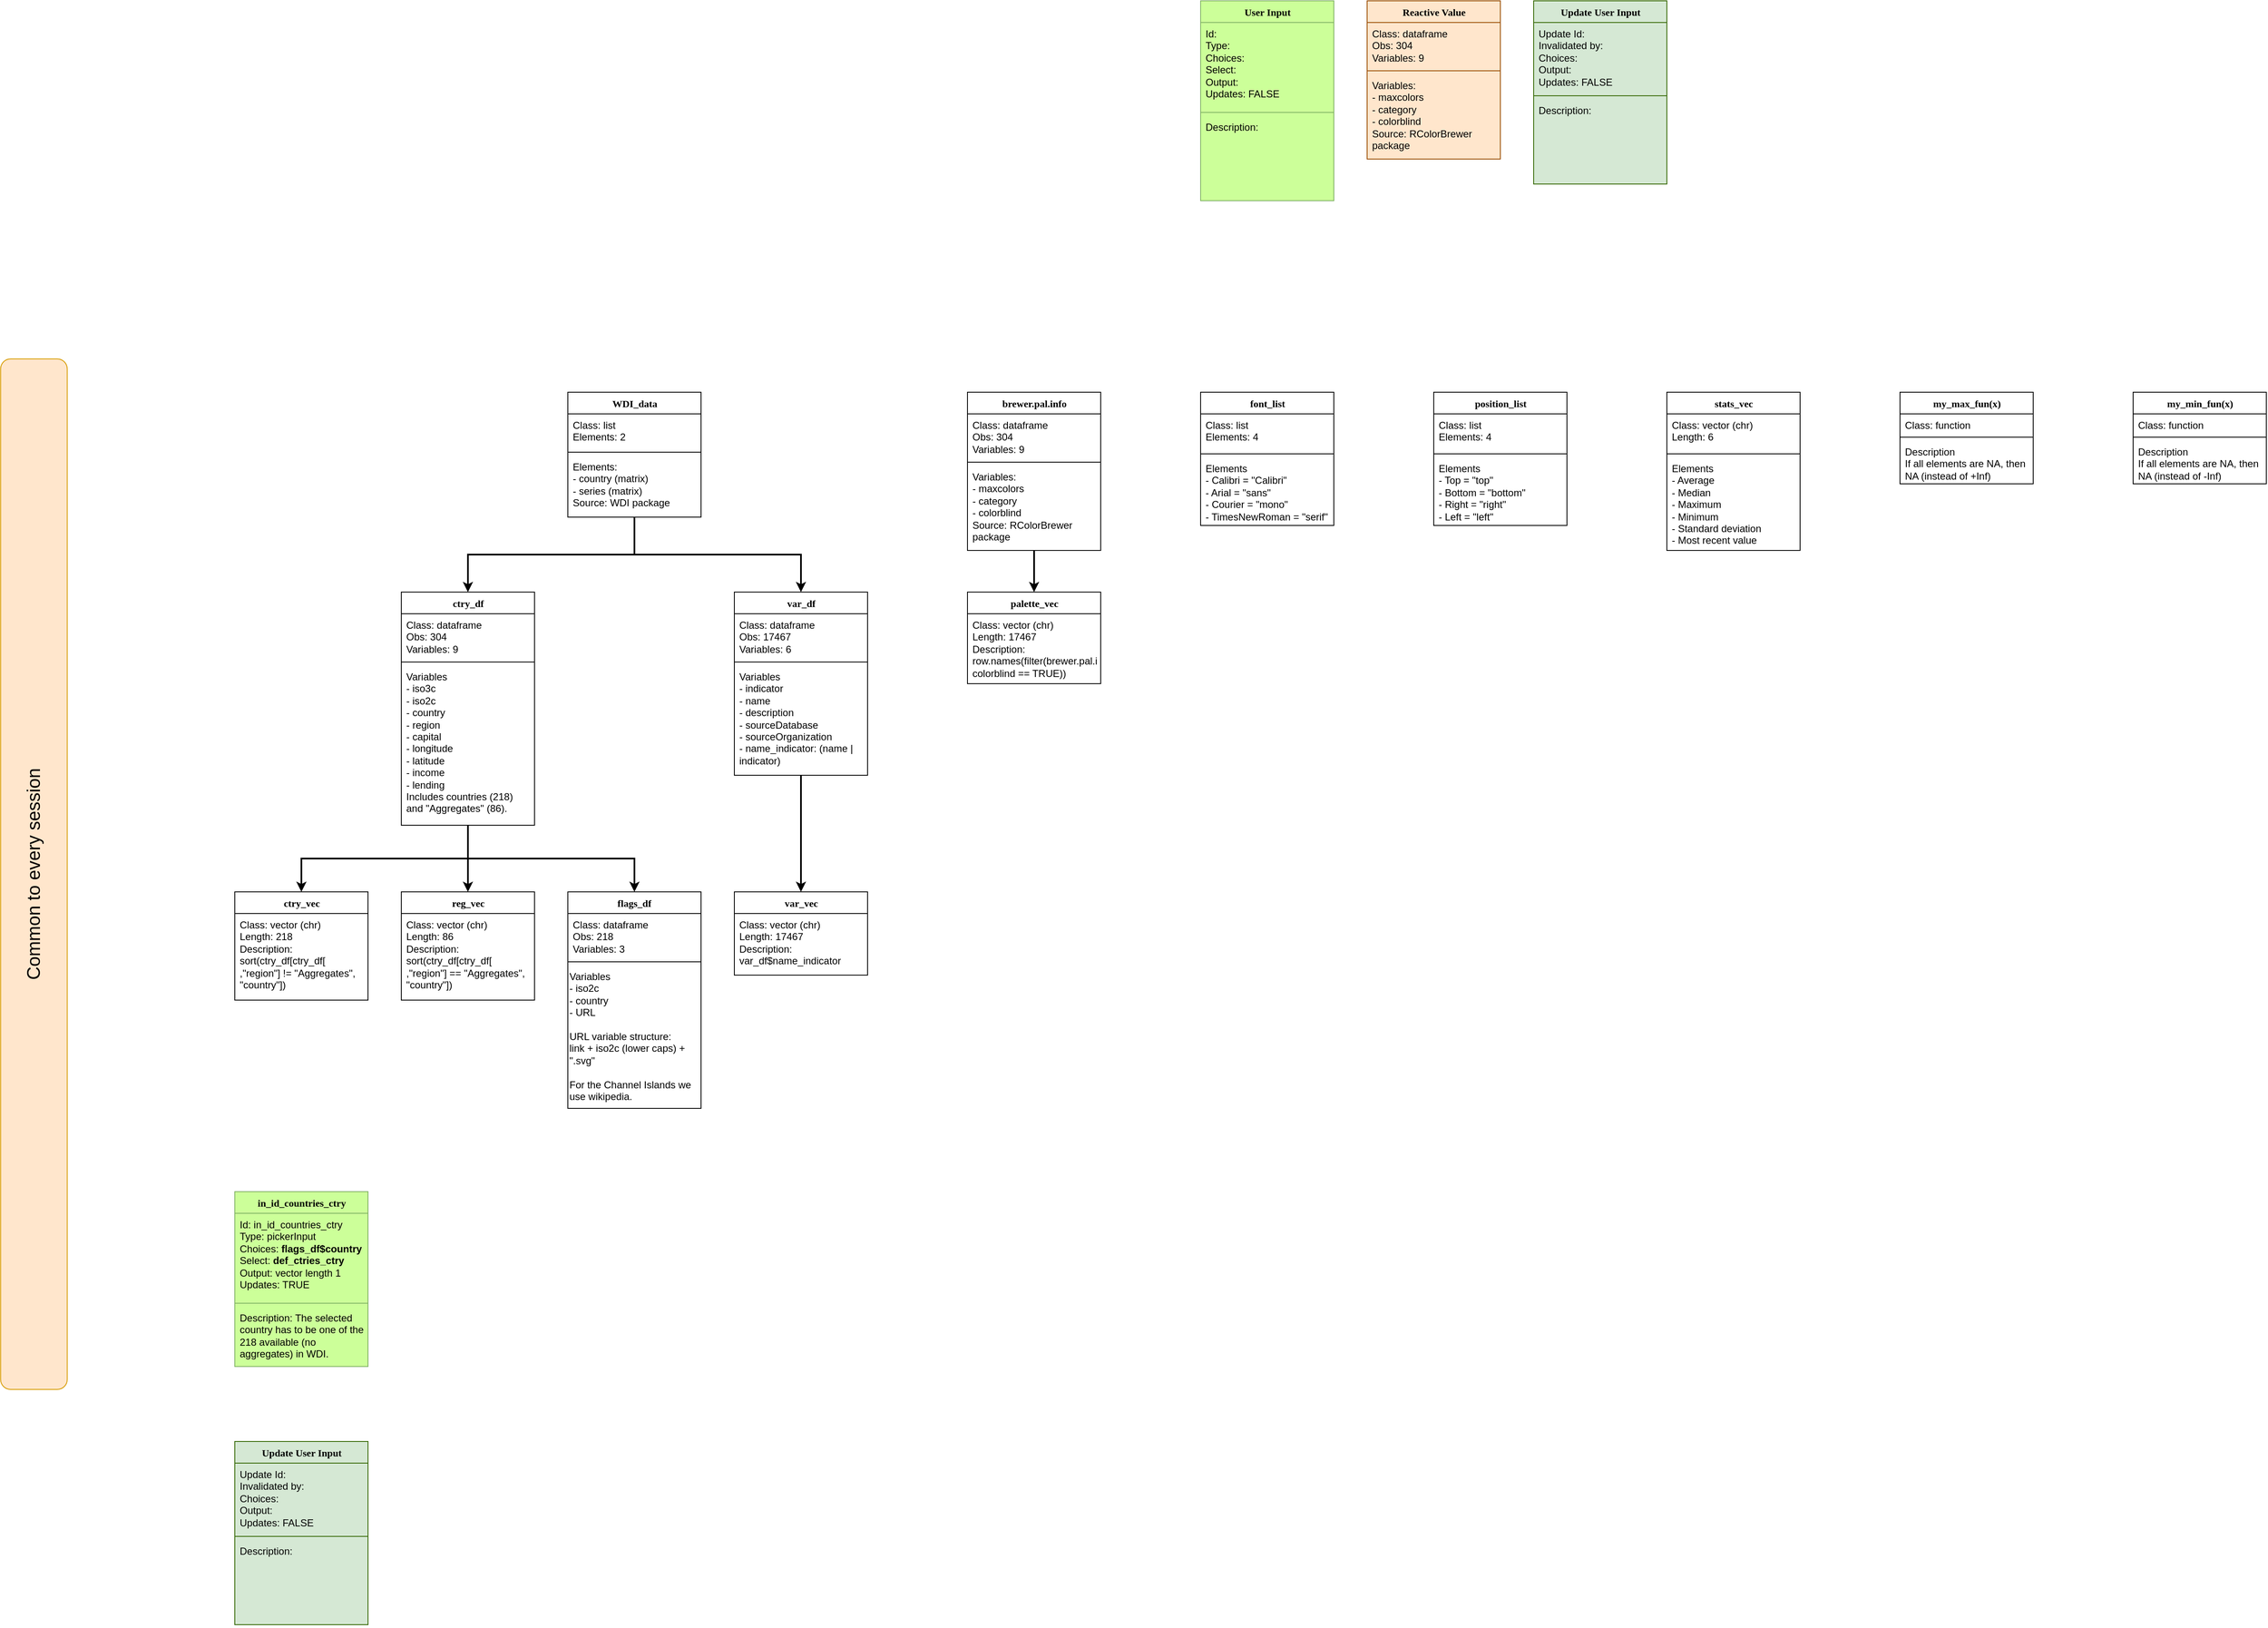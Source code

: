 <mxfile version="14.8.5" type="github">
  <diagram name="Page-1" id="9f46799a-70d6-7492-0946-bef42562c5a5">
    <mxGraphModel dx="2595" dy="5365" grid="1" gridSize="10" guides="1" tooltips="1" connect="1" arrows="1" fold="1" page="1" pageScale="1" pageWidth="4000" pageHeight="4000" math="0" shadow="0">
      <root>
        <mxCell id="0" />
        <mxCell id="1" parent="0" />
        <mxCell id="pImH6Mx9zYfji8Ey0wbx-51" style="edgeStyle=orthogonalEdgeStyle;rounded=0;orthogonalLoop=1;jettySize=auto;html=1;exitX=0.5;exitY=1;exitDx=0;exitDy=0;entryX=0.5;entryY=0;entryDx=0;entryDy=0;fontSize=12;startSize=26;strokeWidth=2;" edge="1" parent="1" source="78961159f06e98e8-17" target="pImH6Mx9zYfji8Ey0wbx-22">
          <mxGeometry relative="1" as="geometry" />
        </mxCell>
        <mxCell id="pImH6Mx9zYfji8Ey0wbx-52" style="edgeStyle=orthogonalEdgeStyle;rounded=0;orthogonalLoop=1;jettySize=auto;html=1;exitX=0.5;exitY=1;exitDx=0;exitDy=0;fontSize=12;startSize=26;strokeWidth=2;" edge="1" parent="1" source="78961159f06e98e8-17" target="pImH6Mx9zYfji8Ey0wbx-46">
          <mxGeometry relative="1" as="geometry" />
        </mxCell>
        <mxCell id="78961159f06e98e8-17" value="WDI_data" style="swimlane;html=1;fontStyle=1;align=center;verticalAlign=top;childLayout=stackLayout;horizontal=1;startSize=26;horizontalStack=0;resizeParent=1;resizeLast=0;collapsible=1;marginBottom=0;swimlaneFillColor=#ffffff;rounded=0;shadow=0;comic=0;labelBackgroundColor=none;strokeWidth=1;fontFamily=Verdana;fontSize=12;arcSize=15;rotatable=0;" parent="1" vertex="1">
          <mxGeometry x="720" y="200" width="160" height="150" as="geometry">
            <mxRectangle x="280" y="200" width="100" height="26" as="alternateBounds" />
          </mxGeometry>
        </mxCell>
        <mxCell id="78961159f06e98e8-21" value="Class: list&lt;br&gt;Elements: 2" style="text;html=1;strokeColor=none;fillColor=none;align=left;verticalAlign=top;spacingLeft=4;spacingRight=4;whiteSpace=wrap;overflow=hidden;rotatable=0;points=[[0,0.5],[1,0.5]];portConstraint=eastwest;allowArrows=0;connectable=0;" parent="78961159f06e98e8-17" vertex="1">
          <mxGeometry y="26" width="160" height="42" as="geometry" />
        </mxCell>
        <mxCell id="78961159f06e98e8-19" value="" style="line;html=1;strokeWidth=1;fillColor=none;align=left;verticalAlign=middle;spacingTop=-1;spacingLeft=3;spacingRight=3;rotatable=0;labelPosition=right;points=[];portConstraint=eastwest;" parent="78961159f06e98e8-17" vertex="1">
          <mxGeometry y="68" width="160" height="8" as="geometry" />
        </mxCell>
        <mxCell id="pImH6Mx9zYfji8Ey0wbx-6" value="Elements:&lt;br&gt;- country (matrix)&lt;br&gt;- series (matrix)&lt;br&gt;Source: WDI package" style="text;html=1;strokeColor=none;fillColor=none;align=left;verticalAlign=top;spacingLeft=4;spacingRight=4;whiteSpace=wrap;overflow=hidden;rotatable=0;points=[[0,0.5],[1,0.5]];portConstraint=eastwest;allowArrows=0;connectable=0;" vertex="1" parent="78961159f06e98e8-17">
          <mxGeometry y="76" width="160" height="74" as="geometry" />
        </mxCell>
        <mxCell id="pImH6Mx9zYfji8Ey0wbx-59" style="edgeStyle=orthogonalEdgeStyle;rounded=0;orthogonalLoop=1;jettySize=auto;html=1;exitX=0.5;exitY=1;exitDx=0;exitDy=0;fontSize=12;startSize=26;strokeWidth=2;" edge="1" parent="1" source="pImH6Mx9zYfji8Ey0wbx-9" target="pImH6Mx9zYfji8Ey0wbx-57">
          <mxGeometry relative="1" as="geometry" />
        </mxCell>
        <mxCell id="pImH6Mx9zYfji8Ey0wbx-9" value="brewer.pal.info" style="swimlane;html=1;fontStyle=1;align=center;verticalAlign=top;childLayout=stackLayout;horizontal=1;startSize=26;horizontalStack=0;resizeParent=1;resizeLast=0;collapsible=1;marginBottom=0;swimlaneFillColor=#ffffff;rounded=0;shadow=0;comic=0;labelBackgroundColor=none;strokeWidth=1;fontFamily=Verdana;fontSize=12;arcSize=15;resizable=1;resizeWidth=0;resizeHeight=0;rotatable=0;" vertex="1" parent="1">
          <mxGeometry x="1200" y="200" width="160" height="190" as="geometry">
            <mxRectangle x="420" y="83" width="100" height="26" as="alternateBounds" />
          </mxGeometry>
        </mxCell>
        <mxCell id="pImH6Mx9zYfji8Ey0wbx-56" value="Class: dataframe&lt;br&gt;Obs: 304&lt;br&gt;Variables: 9" style="text;html=1;strokeColor=none;fillColor=none;align=left;verticalAlign=top;spacingLeft=4;spacingRight=4;whiteSpace=wrap;overflow=hidden;rotatable=0;points=[[0,0.5],[1,0.5]];portConstraint=eastwest;cloneable=1;connectable=0;allowArrows=0;" vertex="1" parent="pImH6Mx9zYfji8Ey0wbx-9">
          <mxGeometry y="26" width="160" height="54" as="geometry" />
        </mxCell>
        <mxCell id="pImH6Mx9zYfji8Ey0wbx-11" value="" style="line;html=1;strokeWidth=1;fillColor=none;align=left;verticalAlign=middle;spacingTop=-1;spacingLeft=3;spacingRight=3;rotatable=0;labelPosition=right;points=[];portConstraint=eastwest;" vertex="1" parent="pImH6Mx9zYfji8Ey0wbx-9">
          <mxGeometry y="80" width="160" height="8" as="geometry" />
        </mxCell>
        <mxCell id="pImH6Mx9zYfji8Ey0wbx-18" value="Variables:&lt;br&gt;- maxcolors&lt;br&gt;- category&lt;br&gt;- colorblind&lt;br&gt;Source: RColorBrewer package" style="text;html=1;strokeColor=none;fillColor=none;align=left;verticalAlign=top;spacingLeft=4;spacingRight=4;whiteSpace=wrap;overflow=hidden;rotatable=0;points=[[0,0.5],[1,0.5]];portConstraint=eastwest;allowArrows=0;connectable=0;" vertex="1" parent="pImH6Mx9zYfji8Ey0wbx-9">
          <mxGeometry y="88" width="160" height="102" as="geometry" />
        </mxCell>
        <mxCell id="pImH6Mx9zYfji8Ey0wbx-19" value="Common to every session" style="rounded=1;whiteSpace=wrap;html=1;startSize=26;rotation=-90;fontSize=22;fillColor=#ffe6cc;strokeColor=#d79b00;" vertex="1" parent="1">
          <mxGeometry x="-540" y="738.75" width="1237.5" height="80" as="geometry" />
        </mxCell>
        <mxCell id="pImH6Mx9zYfji8Ey0wbx-45" style="edgeStyle=orthogonalEdgeStyle;rounded=0;orthogonalLoop=1;jettySize=auto;html=1;exitX=0.5;exitY=1;exitDx=0;exitDy=0;entryX=0.5;entryY=0;entryDx=0;entryDy=0;fontSize=12;startSize=26;strokeWidth=2;" edge="1" parent="1" source="pImH6Mx9zYfji8Ey0wbx-22" target="pImH6Mx9zYfji8Ey0wbx-38">
          <mxGeometry relative="1" as="geometry" />
        </mxCell>
        <mxCell id="pImH6Mx9zYfji8Ey0wbx-22" value="ctry_df" style="swimlane;html=1;fontStyle=1;align=center;verticalAlign=top;childLayout=stackLayout;horizontal=1;startSize=26;horizontalStack=0;resizeParent=1;resizeLast=0;collapsible=1;marginBottom=0;swimlaneFillColor=#ffffff;rounded=0;shadow=0;comic=0;labelBackgroundColor=none;strokeWidth=1;fontFamily=Verdana;fontSize=12;arcSize=15;rotatable=0;" vertex="1" parent="1">
          <mxGeometry x="520" y="440" width="160" height="280" as="geometry">
            <mxRectangle x="280" y="200" width="100" height="26" as="alternateBounds" />
          </mxGeometry>
        </mxCell>
        <mxCell id="pImH6Mx9zYfji8Ey0wbx-23" value="Class: dataframe&lt;br&gt;Obs: 304&lt;br&gt;Variables: 9" style="text;html=1;strokeColor=none;fillColor=none;align=left;verticalAlign=top;spacingLeft=4;spacingRight=4;whiteSpace=wrap;overflow=hidden;rotatable=0;points=[[0,0.5],[1,0.5]];portConstraint=eastwest;cloneable=1;connectable=0;allowArrows=0;" vertex="1" parent="pImH6Mx9zYfji8Ey0wbx-22">
          <mxGeometry y="26" width="160" height="54" as="geometry" />
        </mxCell>
        <mxCell id="pImH6Mx9zYfji8Ey0wbx-24" value="" style="line;html=1;strokeWidth=1;fillColor=none;align=left;verticalAlign=middle;spacingTop=-1;spacingLeft=3;spacingRight=3;rotatable=0;labelPosition=right;points=[];portConstraint=eastwest;" vertex="1" parent="pImH6Mx9zYfji8Ey0wbx-22">
          <mxGeometry y="80" width="160" height="8" as="geometry" />
        </mxCell>
        <mxCell id="pImH6Mx9zYfji8Ey0wbx-28" value="Variables&#xa;- iso3c&#xa;- iso2c&#xa;- country&#xa;- region&#xa;- capital&#xa;- longitude&#xa;- latitude&#xa;- income&#xa;- lending&#xa;Includes countries (218) and &quot;Aggregates&quot; (86).&#xa;" style="text;fontSize=12;verticalAlign=top;spacing=2;whiteSpace=wrap;connectable=0;allowArrows=0;spacingLeft=4;spacingRight=4;spacingBottom=0;" vertex="1" parent="pImH6Mx9zYfji8Ey0wbx-22">
          <mxGeometry y="88" width="160" height="192" as="geometry" />
        </mxCell>
        <mxCell id="pImH6Mx9zYfji8Ey0wbx-30" value="ctry_vec" style="swimlane;html=1;fontStyle=1;align=center;verticalAlign=top;childLayout=stackLayout;horizontal=1;startSize=26;horizontalStack=0;resizeParent=1;resizeLast=0;collapsible=1;marginBottom=0;swimlaneFillColor=#ffffff;rounded=0;shadow=0;comic=0;labelBackgroundColor=none;strokeWidth=1;fontFamily=Verdana;fontSize=12;arcSize=15;rotatable=0;" vertex="1" parent="1">
          <mxGeometry x="320" y="800" width="160" height="130" as="geometry">
            <mxRectangle x="280" y="200" width="100" height="26" as="alternateBounds" />
          </mxGeometry>
        </mxCell>
        <mxCell id="pImH6Mx9zYfji8Ey0wbx-31" value="Class: vector (chr)&lt;br&gt;Length: 218&lt;br&gt;Description:&lt;br&gt;sort(ctry_df[ctry_df[ ,&quot;region&quot;] != &quot;Aggregates&quot;, &quot;country&quot;])" style="text;html=1;strokeColor=none;fillColor=none;align=left;verticalAlign=top;spacingLeft=4;spacingRight=4;whiteSpace=wrap;overflow=hidden;rotatable=0;points=[[0,0.5],[1,0.5]];portConstraint=eastwest;connectable=0;allowArrows=0;" vertex="1" parent="pImH6Mx9zYfji8Ey0wbx-30">
          <mxGeometry y="26" width="160" height="104" as="geometry" />
        </mxCell>
        <mxCell id="pImH6Mx9zYfji8Ey0wbx-34" style="edgeStyle=orthogonalEdgeStyle;rounded=0;orthogonalLoop=1;jettySize=auto;html=1;exitX=0.5;exitY=1;exitDx=0;exitDy=0;entryX=0.5;entryY=0;entryDx=0;entryDy=0;fontSize=12;startSize=26;strokeWidth=2;" edge="1" parent="1" source="pImH6Mx9zYfji8Ey0wbx-28" target="pImH6Mx9zYfji8Ey0wbx-30">
          <mxGeometry relative="1" as="geometry" />
        </mxCell>
        <mxCell id="pImH6Mx9zYfji8Ey0wbx-35" value="reg_vec" style="swimlane;html=1;fontStyle=1;align=center;verticalAlign=top;childLayout=stackLayout;horizontal=1;startSize=26;horizontalStack=0;resizeParent=1;resizeLast=0;collapsible=1;marginBottom=0;swimlaneFillColor=#ffffff;rounded=0;shadow=0;comic=0;labelBackgroundColor=none;strokeWidth=1;fontFamily=Verdana;fontSize=12;arcSize=15;rotatable=0;" vertex="1" parent="1">
          <mxGeometry x="520" y="800" width="160" height="130" as="geometry">
            <mxRectangle x="280" y="200" width="100" height="26" as="alternateBounds" />
          </mxGeometry>
        </mxCell>
        <mxCell id="pImH6Mx9zYfji8Ey0wbx-36" value="Class: vector (chr)&lt;br&gt;Length: 86&lt;br&gt;Description:&lt;br&gt;sort(ctry_df[ctry_df[ ,&quot;region&quot;] == &quot;Aggregates&quot;, &quot;country&quot;])" style="text;html=1;strokeColor=none;fillColor=none;align=left;verticalAlign=top;spacingLeft=4;spacingRight=4;whiteSpace=wrap;overflow=hidden;rotatable=0;points=[[0,0.5],[1,0.5]];portConstraint=eastwest;connectable=0;allowArrows=0;recursiveResize=1;autosize=1;" vertex="1" parent="pImH6Mx9zYfji8Ey0wbx-35">
          <mxGeometry y="26" width="160" height="104" as="geometry" />
        </mxCell>
        <mxCell id="pImH6Mx9zYfji8Ey0wbx-37" style="edgeStyle=orthogonalEdgeStyle;rounded=0;orthogonalLoop=1;jettySize=auto;html=1;exitX=0.5;exitY=1;exitDx=0;exitDy=0;entryX=0.5;entryY=0;entryDx=0;entryDy=0;fontSize=12;startSize=26;strokeWidth=2;" edge="1" parent="1" source="pImH6Mx9zYfji8Ey0wbx-28" target="pImH6Mx9zYfji8Ey0wbx-35">
          <mxGeometry relative="1" as="geometry" />
        </mxCell>
        <mxCell id="pImH6Mx9zYfji8Ey0wbx-38" value="flags_df" style="swimlane;html=1;fontStyle=1;align=center;verticalAlign=top;childLayout=stackLayout;horizontal=1;startSize=26;horizontalStack=0;resizeParent=1;resizeLast=0;collapsible=1;marginBottom=0;swimlaneFillColor=#ffffff;rounded=0;shadow=0;comic=0;labelBackgroundColor=none;strokeWidth=1;fontFamily=Verdana;fontSize=12;arcSize=15;rotatable=0;whiteSpace=wrap;autosize=0;container=0;" vertex="1" parent="1">
          <mxGeometry x="720" y="800" width="160" height="260" as="geometry">
            <mxRectangle x="280" y="200" width="100" height="26" as="alternateBounds" />
          </mxGeometry>
        </mxCell>
        <mxCell id="pImH6Mx9zYfji8Ey0wbx-39" value="Class: dataframe&lt;br&gt;Obs: 218&lt;br&gt;Variables: 3" style="text;html=1;strokeColor=none;fillColor=none;align=left;verticalAlign=top;spacingLeft=4;spacingRight=4;whiteSpace=wrap;overflow=hidden;rotatable=0;points=[[0,0.5],[1,0.5]];portConstraint=eastwest;allowArrows=0;connectable=0;" vertex="1" parent="pImH6Mx9zYfji8Ey0wbx-38">
          <mxGeometry y="26" width="160" height="54" as="geometry" />
        </mxCell>
        <mxCell id="pImH6Mx9zYfji8Ey0wbx-40" value="" style="line;html=1;strokeWidth=1;fillColor=none;align=left;verticalAlign=middle;spacingTop=-1;spacingLeft=3;spacingRight=3;rotatable=0;labelPosition=right;points=[];portConstraint=eastwest;" vertex="1" parent="pImH6Mx9zYfji8Ey0wbx-38">
          <mxGeometry y="80" width="160" height="8" as="geometry" />
        </mxCell>
        <UserObject label="Variables&lt;br&gt;- iso2c&lt;br&gt;- country&lt;br&gt;- URL&lt;br&gt;&lt;br&gt;URL variable structure:&lt;br&gt;link + iso2c (lower caps) + &quot;.svg&quot;&lt;br&gt;&lt;br&gt;For the Channel Islands we use wikipedia." link="https://cdn.rawgit.com/lipis/flag-icon-css/master/flags/4x3/" id="pImH6Mx9zYfji8Ey0wbx-41">
          <mxCell style="text;fontSize=12;verticalAlign=top;spacing=2;autosize=0;container=0;allowArrows=0;connectable=0;noLabel=0;pointerEvents=1;recursiveResize=1;imageAspect=1;html=1;whiteSpace=wrap;" vertex="1" parent="pImH6Mx9zYfji8Ey0wbx-38">
            <mxGeometry y="88" width="160" height="172" as="geometry" />
          </mxCell>
        </UserObject>
        <mxCell id="pImH6Mx9zYfji8Ey0wbx-55" style="edgeStyle=orthogonalEdgeStyle;rounded=0;orthogonalLoop=1;jettySize=auto;html=1;exitX=0.5;exitY=1;exitDx=0;exitDy=0;entryX=0.5;entryY=0;entryDx=0;entryDy=0;fontSize=12;startSize=26;strokeWidth=2;" edge="1" parent="1" source="pImH6Mx9zYfji8Ey0wbx-46" target="pImH6Mx9zYfji8Ey0wbx-53">
          <mxGeometry relative="1" as="geometry" />
        </mxCell>
        <mxCell id="pImH6Mx9zYfji8Ey0wbx-46" value="var_df" style="swimlane;html=1;fontStyle=1;align=center;verticalAlign=top;childLayout=stackLayout;horizontal=1;startSize=26;horizontalStack=0;resizeParent=1;resizeLast=0;collapsible=1;marginBottom=0;swimlaneFillColor=#ffffff;rounded=0;shadow=0;comic=0;labelBackgroundColor=none;strokeWidth=1;fontFamily=Verdana;fontSize=12;arcSize=15;rotatable=0;" vertex="1" parent="1">
          <mxGeometry x="920" y="440" width="160" height="220" as="geometry">
            <mxRectangle x="280" y="200" width="100" height="26" as="alternateBounds" />
          </mxGeometry>
        </mxCell>
        <mxCell id="pImH6Mx9zYfji8Ey0wbx-47" value="Class: dataframe&lt;br&gt;Obs: 17467&lt;br&gt;Variables: 6" style="text;html=1;strokeColor=none;fillColor=none;align=left;verticalAlign=top;spacingLeft=4;spacingRight=4;whiteSpace=wrap;overflow=hidden;rotatable=0;points=[[0,0.5],[1,0.5]];portConstraint=eastwest;cloneable=1;connectable=0;allowArrows=0;" vertex="1" parent="pImH6Mx9zYfji8Ey0wbx-46">
          <mxGeometry y="26" width="160" height="54" as="geometry" />
        </mxCell>
        <mxCell id="pImH6Mx9zYfji8Ey0wbx-48" value="" style="line;html=1;strokeWidth=1;fillColor=none;align=left;verticalAlign=middle;spacingTop=-1;spacingLeft=3;spacingRight=3;rotatable=0;labelPosition=right;points=[];portConstraint=eastwest;" vertex="1" parent="pImH6Mx9zYfji8Ey0wbx-46">
          <mxGeometry y="80" width="160" height="8" as="geometry" />
        </mxCell>
        <mxCell id="pImH6Mx9zYfji8Ey0wbx-49" value="Variables&#xa;- indicator&#xa;- name&#xa;- description&#xa;- sourceDatabase&#xa;- sourceOrganization&#xa;- name_indicator: (name | indicator)" style="text;fontSize=12;verticalAlign=top;spacing=2;whiteSpace=wrap;connectable=0;allowArrows=0;spacingLeft=4;spacingRight=4;" vertex="1" parent="pImH6Mx9zYfji8Ey0wbx-46">
          <mxGeometry y="88" width="160" height="132" as="geometry" />
        </mxCell>
        <mxCell id="pImH6Mx9zYfji8Ey0wbx-53" value="var_vec" style="swimlane;html=1;fontStyle=1;align=center;verticalAlign=top;childLayout=stackLayout;horizontal=1;startSize=26;horizontalStack=0;resizeParent=1;resizeLast=0;collapsible=1;marginBottom=0;swimlaneFillColor=#ffffff;rounded=0;shadow=0;comic=0;labelBackgroundColor=none;strokeWidth=1;fontFamily=Verdana;fontSize=12;arcSize=15;rotatable=0;" vertex="1" parent="1">
          <mxGeometry x="920" y="800" width="160" height="100" as="geometry">
            <mxRectangle x="280" y="200" width="100" height="26" as="alternateBounds" />
          </mxGeometry>
        </mxCell>
        <mxCell id="pImH6Mx9zYfji8Ey0wbx-54" value="Class: vector (chr)&lt;br&gt;Length: 17467&lt;br&gt;Description:&lt;br&gt;var_df$name_indicator" style="text;html=1;strokeColor=none;fillColor=none;align=left;verticalAlign=top;spacingLeft=4;spacingRight=4;whiteSpace=wrap;overflow=hidden;rotatable=0;points=[[0,0.5],[1,0.5]];portConstraint=eastwest;connectable=0;allowArrows=0;recursiveResize=1;autosize=1;" vertex="1" parent="pImH6Mx9zYfji8Ey0wbx-53">
          <mxGeometry y="26" width="160" height="74" as="geometry" />
        </mxCell>
        <mxCell id="pImH6Mx9zYfji8Ey0wbx-57" value="palette_vec" style="swimlane;html=1;fontStyle=1;align=center;verticalAlign=top;childLayout=stackLayout;horizontal=1;startSize=26;horizontalStack=0;resizeParent=1;resizeLast=0;collapsible=1;marginBottom=0;swimlaneFillColor=#ffffff;rounded=0;shadow=0;comic=0;labelBackgroundColor=none;strokeWidth=1;fillColor=none;fontFamily=Verdana;fontSize=12;arcSize=15;rotatable=0;" vertex="1" parent="1">
          <mxGeometry x="1200" y="440" width="160" height="110" as="geometry">
            <mxRectangle x="280" y="200" width="100" height="26" as="alternateBounds" />
          </mxGeometry>
        </mxCell>
        <mxCell id="pImH6Mx9zYfji8Ey0wbx-58" value="Class: vector (chr)&lt;br&gt;Length: 17467&lt;br&gt;Description:&lt;br&gt;row.names(filter(brewer.pal.info, colorblind == TRUE))" style="text;html=1;strokeColor=none;fillColor=none;align=left;verticalAlign=top;spacingLeft=4;spacingRight=4;whiteSpace=wrap;overflow=hidden;rotatable=0;points=[[0,0.5],[1,0.5]];portConstraint=eastwest;connectable=0;allowArrows=0;recursiveResize=1;autosize=1;" vertex="1" parent="pImH6Mx9zYfji8Ey0wbx-57">
          <mxGeometry y="26" width="160" height="84" as="geometry" />
        </mxCell>
        <mxCell id="pImH6Mx9zYfji8Ey0wbx-60" value="&lt;span style=&quot;background-color: rgb(204 , 255 , 153)&quot;&gt;User Input&lt;/span&gt;" style="swimlane;html=1;fontStyle=1;align=center;verticalAlign=top;childLayout=stackLayout;horizontal=1;startSize=26;horizontalStack=0;resizeParent=1;resizeLast=0;collapsible=1;marginBottom=0;swimlaneFillColor=#CCFF99;rounded=0;shadow=0;comic=0;labelBackgroundColor=#ffffff;strokeWidth=1;fontFamily=Verdana;fontSize=12;arcSize=15;resizable=1;resizeWidth=0;resizeHeight=0;rotatable=0;strokeColor=#82b366;fillColor=#CCFF99;" vertex="1" parent="1">
          <mxGeometry x="1480" y="-270" width="160" height="240" as="geometry">
            <mxRectangle x="420" y="83" width="100" height="26" as="alternateBounds" />
          </mxGeometry>
        </mxCell>
        <mxCell id="pImH6Mx9zYfji8Ey0wbx-61" value="Id:&lt;br&gt;Type:&lt;br&gt;Choices:&lt;br&gt;Select:&amp;nbsp;&amp;nbsp;&lt;br&gt;Output:&lt;br&gt;Updates: FALSE" style="text;html=1;align=left;verticalAlign=top;spacingLeft=4;spacingRight=4;whiteSpace=wrap;overflow=hidden;rotatable=0;points=[[0,0.5],[1,0.5]];portConstraint=eastwest;cloneable=1;connectable=0;allowArrows=0;" vertex="1" parent="pImH6Mx9zYfji8Ey0wbx-60">
          <mxGeometry y="26" width="160" height="104" as="geometry" />
        </mxCell>
        <mxCell id="pImH6Mx9zYfji8Ey0wbx-62" value="" style="line;html=1;strokeWidth=1;fillColor=#d5e8d4;align=left;verticalAlign=middle;spacingTop=-1;spacingLeft=3;spacingRight=3;rotatable=0;labelPosition=right;points=[];portConstraint=eastwest;strokeColor=#82b366;" vertex="1" parent="pImH6Mx9zYfji8Ey0wbx-60">
          <mxGeometry y="130" width="160" height="8" as="geometry" />
        </mxCell>
        <mxCell id="pImH6Mx9zYfji8Ey0wbx-63" value="Description:" style="text;html=1;align=left;verticalAlign=top;spacingLeft=4;spacingRight=4;whiteSpace=wrap;overflow=hidden;rotatable=0;points=[[0,0.5],[1,0.5]];portConstraint=eastwest;allowArrows=0;connectable=0;strokeWidth=0;" vertex="1" parent="pImH6Mx9zYfji8Ey0wbx-60">
          <mxGeometry y="138" width="160" height="102" as="geometry" />
        </mxCell>
        <mxCell id="pImH6Mx9zYfji8Ey0wbx-64" value="&lt;span style=&quot;background-color: rgb(255 , 230 , 204)&quot;&gt;Reactive Value&lt;/span&gt;" style="swimlane;html=1;fontStyle=1;align=center;verticalAlign=top;childLayout=stackLayout;horizontal=1;startSize=26;horizontalStack=0;resizeParent=1;resizeLast=0;collapsible=1;marginBottom=0;swimlaneFillColor=#FFE6CC;rounded=0;shadow=0;comic=0;labelBackgroundColor=#ffffff;strokeWidth=1;fontFamily=Verdana;fontSize=12;arcSize=15;resizable=1;resizeWidth=0;resizeHeight=0;rotatable=0;strokeColor=#994C00;fillColor=#FFE6CC;" vertex="1" parent="1">
          <mxGeometry x="1680" y="-270" width="160" height="190" as="geometry">
            <mxRectangle x="420" y="83" width="100" height="26" as="alternateBounds" />
          </mxGeometry>
        </mxCell>
        <mxCell id="pImH6Mx9zYfji8Ey0wbx-65" value="Class: dataframe&lt;br&gt;Obs: 304&lt;br&gt;Variables: 9" style="text;html=1;align=left;verticalAlign=top;spacingLeft=4;spacingRight=4;whiteSpace=wrap;overflow=hidden;rotatable=0;points=[[0,0.5],[1,0.5]];portConstraint=eastwest;cloneable=1;connectable=0;allowArrows=0;" vertex="1" parent="pImH6Mx9zYfji8Ey0wbx-64">
          <mxGeometry y="26" width="160" height="54" as="geometry" />
        </mxCell>
        <mxCell id="pImH6Mx9zYfji8Ey0wbx-66" value="" style="line;html=1;strokeWidth=1;fillColor=none;align=left;verticalAlign=middle;spacingTop=-1;spacingLeft=3;spacingRight=3;rotatable=0;labelPosition=right;points=[];portConstraint=eastwest;strokeColor=#994C00;" vertex="1" parent="pImH6Mx9zYfji8Ey0wbx-64">
          <mxGeometry y="80" width="160" height="8" as="geometry" />
        </mxCell>
        <mxCell id="pImH6Mx9zYfji8Ey0wbx-67" value="Variables:&lt;br&gt;- maxcolors&lt;br&gt;- category&lt;br&gt;- colorblind&lt;br&gt;Source: RColorBrewer package" style="text;html=1;align=left;verticalAlign=top;spacingLeft=4;spacingRight=4;whiteSpace=wrap;overflow=hidden;rotatable=0;points=[[0,0.5],[1,0.5]];portConstraint=eastwest;allowArrows=0;connectable=0;strokeWidth=0;" vertex="1" parent="pImH6Mx9zYfji8Ey0wbx-64">
          <mxGeometry y="88" width="160" height="102" as="geometry" />
        </mxCell>
        <mxCell id="pImH6Mx9zYfji8Ey0wbx-68" value="&lt;span style=&quot;background-color: rgb(213 , 232 , 212)&quot;&gt;Update User Input&lt;/span&gt;" style="swimlane;html=1;fontStyle=1;align=center;verticalAlign=top;childLayout=stackLayout;horizontal=1;startSize=26;horizontalStack=0;resizeParent=1;resizeLast=0;collapsible=1;marginBottom=0;swimlaneFillColor=#D5E8D4;rounded=0;shadow=0;comic=0;labelBackgroundColor=#ffffff;strokeWidth=1;fontFamily=Verdana;fontSize=12;arcSize=15;resizable=1;resizeWidth=0;resizeHeight=0;rotatable=0;fillColor=#D5E8D4;strokeColor=#336600;" vertex="1" parent="1">
          <mxGeometry x="1880" y="-270" width="160" height="220" as="geometry">
            <mxRectangle x="420" y="83" width="100" height="26" as="alternateBounds" />
          </mxGeometry>
        </mxCell>
        <mxCell id="pImH6Mx9zYfji8Ey0wbx-69" value="Update Id:&lt;br&gt;Invalidated by:&lt;br&gt;Choices:&amp;nbsp;&amp;nbsp;&lt;br&gt;Output:&lt;br&gt;Updates: FALSE" style="text;html=1;align=left;verticalAlign=top;spacingLeft=4;spacingRight=4;whiteSpace=wrap;overflow=hidden;rotatable=0;points=[[0,0.5],[1,0.5]];portConstraint=eastwest;cloneable=1;connectable=0;allowArrows=0;" vertex="1" parent="pImH6Mx9zYfji8Ey0wbx-68">
          <mxGeometry y="26" width="160" height="84" as="geometry" />
        </mxCell>
        <mxCell id="pImH6Mx9zYfji8Ey0wbx-70" value="" style="line;html=1;strokeWidth=1;fillColor=#d5e8d4;align=left;verticalAlign=middle;spacingTop=-1;spacingLeft=3;spacingRight=3;rotatable=0;labelPosition=right;points=[];portConstraint=eastwest;strokeColor=#336600;" vertex="1" parent="pImH6Mx9zYfji8Ey0wbx-68">
          <mxGeometry y="110" width="160" height="8" as="geometry" />
        </mxCell>
        <mxCell id="pImH6Mx9zYfji8Ey0wbx-71" value="Description:" style="text;html=1;align=left;verticalAlign=top;spacingLeft=4;spacingRight=4;whiteSpace=wrap;overflow=hidden;rotatable=0;points=[[0,0.5],[1,0.5]];portConstraint=eastwest;allowArrows=0;connectable=0;strokeWidth=0;" vertex="1" parent="pImH6Mx9zYfji8Ey0wbx-68">
          <mxGeometry y="118" width="160" height="102" as="geometry" />
        </mxCell>
        <mxCell id="pImH6Mx9zYfji8Ey0wbx-72" value="&lt;span style=&quot;background-color: rgb(204 , 255 , 153)&quot;&gt;in_id_countries_ctry&lt;/span&gt;" style="swimlane;html=1;fontStyle=1;align=center;verticalAlign=top;childLayout=stackLayout;horizontal=1;startSize=26;horizontalStack=0;resizeParent=1;resizeLast=0;collapsible=1;marginBottom=0;swimlaneFillColor=#CCFF99;rounded=0;shadow=0;comic=0;labelBackgroundColor=#ffffff;strokeWidth=1;fontFamily=Verdana;fontSize=12;arcSize=15;resizable=1;resizeWidth=0;resizeHeight=0;rotatable=0;strokeColor=#82b366;fillColor=#CCFF99;" vertex="1" parent="1">
          <mxGeometry x="320" y="1160" width="160" height="210" as="geometry">
            <mxRectangle x="420" y="83" width="100" height="26" as="alternateBounds" />
          </mxGeometry>
        </mxCell>
        <mxCell id="pImH6Mx9zYfji8Ey0wbx-73" value="Id: in_id_countries_ctry&lt;br&gt;Type:&amp;nbsp;pickerInput&lt;br&gt;Choices: &lt;b&gt;flags_df$country&lt;/b&gt;&lt;br&gt;Select:&amp;nbsp;&lt;b&gt;def_ctries_ctry&lt;/b&gt;&lt;br&gt;Output: vector length 1&lt;br&gt;Updates: TRUE" style="text;html=1;align=left;verticalAlign=top;spacingLeft=4;spacingRight=4;whiteSpace=wrap;overflow=hidden;rotatable=0;points=[[0,0.5],[1,0.5]];portConstraint=eastwest;cloneable=1;connectable=0;allowArrows=0;" vertex="1" parent="pImH6Mx9zYfji8Ey0wbx-72">
          <mxGeometry y="26" width="160" height="104" as="geometry" />
        </mxCell>
        <mxCell id="pImH6Mx9zYfji8Ey0wbx-74" value="" style="line;html=1;strokeWidth=1;fillColor=#d5e8d4;align=left;verticalAlign=middle;spacingTop=-1;spacingLeft=3;spacingRight=3;rotatable=0;labelPosition=right;points=[];portConstraint=eastwest;strokeColor=#82b366;" vertex="1" parent="pImH6Mx9zYfji8Ey0wbx-72">
          <mxGeometry y="130" width="160" height="8" as="geometry" />
        </mxCell>
        <mxCell id="pImH6Mx9zYfji8Ey0wbx-75" value="Description: The selected country has to be one of the 218 available (no aggregates) in WDI." style="text;html=1;align=left;verticalAlign=top;spacingLeft=4;spacingRight=4;whiteSpace=wrap;overflow=hidden;rotatable=0;points=[[0,0.5],[1,0.5]];portConstraint=eastwest;allowArrows=0;connectable=0;strokeWidth=0;" vertex="1" parent="pImH6Mx9zYfji8Ey0wbx-72">
          <mxGeometry y="138" width="160" height="70" as="geometry" />
        </mxCell>
        <mxCell id="pImH6Mx9zYfji8Ey0wbx-76" value="&lt;span style=&quot;background-color: rgb(213 , 232 , 212)&quot;&gt;Update User Input&lt;/span&gt;" style="swimlane;html=1;fontStyle=1;align=center;verticalAlign=top;childLayout=stackLayout;horizontal=1;startSize=26;horizontalStack=0;resizeParent=1;resizeLast=0;collapsible=1;marginBottom=0;swimlaneFillColor=#D5E8D4;rounded=0;shadow=0;comic=0;labelBackgroundColor=#ffffff;strokeWidth=1;fontFamily=Verdana;fontSize=12;arcSize=15;resizable=1;resizeWidth=0;resizeHeight=0;rotatable=0;fillColor=#D5E8D4;strokeColor=#336600;" vertex="1" parent="1">
          <mxGeometry x="320" y="1460" width="160" height="220" as="geometry">
            <mxRectangle x="420" y="83" width="100" height="26" as="alternateBounds" />
          </mxGeometry>
        </mxCell>
        <mxCell id="pImH6Mx9zYfji8Ey0wbx-77" value="Update Id:&lt;span style=&quot;color: rgba(0 , 0 , 0 , 0) ; font-family: monospace ; font-size: 0px&quot;&gt;%3CmxGraphModel%3E%3Croot%3E%3CmxCell%20id%3D%220%22%2F%3E%3CmxCell%20id%3D%221%22%20parent%3D%220%22%2F%3E%3CmxCell%20id%3D%222%22%20value%3D%22%26lt%3Bspan%20style%3D%26quot%3Bbackground-color%3A%20rgb(213%20%2C%20232%20%2C%20212)%26quot%3B%26gt%3BUpdate%20User%20Input%26lt%3B%2Fspan%26gt%3B%22%20style%3D%22swimlane%3Bhtml%3D1%3BfontStyle%3D1%3Balign%3Dcenter%3BverticalAlign%3Dtop%3BchildLayout%3DstackLayout%3Bhorizontal%3D1%3BstartSize%3D26%3BhorizontalStack%3D0%3BresizeParent%3D1%3BresizeLast%3D0%3Bcollapsible%3D1%3BmarginBottom%3D0%3BswimlaneFillColor%3D%23D5E8D4%3Brounded%3D0%3Bshadow%3D0%3Bcomic%3D0%3BlabelBackgroundColor%3D%23ffffff%3BstrokeWidth%3D1%3BfontFamily%3DVerdana%3BfontSize%3D12%3BarcSize%3D15%3Bresizable%3D1%3BresizeWidth%3D0%3BresizeHeight%3D0%3Brotatable%3D0%3BfillColor%3D%23D5E8D4%3BstrokeColor%3D%23336600%3B%22%20vertex%3D%221%22%20parent%3D%221%22%3E%3CmxGeometry%20x%3D%221760%22%20y%3D%22480%22%20width%3D%22160%22%20height%3D%22220%22%20as%3D%22geometry%22%3E%3CmxRectangle%20x%3D%22420%22%20y%3D%2283%22%20width%3D%22100%22%20height%3D%2226%22%20as%3D%22alternateBounds%22%2F%3E%3C%2FmxGeometry%3E%3C%2FmxCell%3E%3CmxCell%20id%3D%223%22%20value%3D%22Update%20Id%3A%26lt%3Bbr%26gt%3BInvalidated%20by%3A%26lt%3Bbr%26gt%3BChoices%3A%26amp%3Bnbsp%3B%26amp%3Bnbsp%3B%26lt%3Bbr%26gt%3BOutput%3A%26lt%3Bbr%26gt%3BUpdates%3A%20FALSE%22%20style%3D%22text%3Bhtml%3D1%3Balign%3Dleft%3BverticalAlign%3Dtop%3BspacingLeft%3D4%3BspacingRight%3D4%3BwhiteSpace%3Dwrap%3Boverflow%3Dhidden%3Brotatable%3D0%3Bpoints%3D%5B%5B0%2C0.5%5D%2C%5B1%2C0.5%5D%5D%3BportConstraint%3Deastwest%3Bcloneable%3D1%3Bconnectable%3D0%3BallowArrows%3D0%3B%22%20vertex%3D%221%22%20parent%3D%222%22%3E%3CmxGeometry%20y%3D%2226%22%20width%3D%22160%22%20height%3D%2284%22%20as%3D%22geometry%22%2F%3E%3C%2FmxCell%3E%3CmxCell%20id%3D%224%22%20value%3D%22%22%20style%3D%22line%3Bhtml%3D1%3BstrokeWidth%3D1%3BfillColor%3D%23d5e8d4%3Balign%3Dleft%3BverticalAlign%3Dmiddle%3BspacingTop%3D-1%3BspacingLeft%3D3%3BspacingRight%3D3%3Brotatable%3D0%3BlabelPosition%3Dright%3Bpoints%3D%5B%5D%3BportConstraint%3Deastwest%3BstrokeColor%3D%23336600%3B%22%20vertex%3D%221%22%20parent%3D%222%22%3E%3CmxGeometry%20y%3D%22110%22%20width%3D%22160%22%20height%3D%228%22%20as%3D%22geometry%22%2F%3E%3C%2FmxCell%3E%3CmxCell%20id%3D%225%22%20value%3D%22Description%3A%22%20style%3D%22text%3Bhtml%3D1%3Balign%3Dleft%3BverticalAlign%3Dtop%3BspacingLeft%3D4%3BspacingRight%3D4%3BwhiteSpace%3Dwrap%3Boverflow%3Dhidden%3Brotatable%3D0%3Bpoints%3D%5B%5B0%2C0.5%5D%2C%5B1%2C0.5%5D%5D%3BportConstraint%3Deastwest%3BallowArrows%3D0%3Bconnectable%3D0%3BstrokeWidth%3D0%3B%22%20vertex%3D%221%22%20parent%3D%222%22%3E%3CmxGeometry%20y%3D%22118%22%20width%3D%22160%22%20height%3D%22102%22%20as%3D%22geometry%22%2F%3E%3C%2FmxCell%3E%3C%2Froot%3E%3C%2FmxGraphModel%3E&lt;/span&gt;&lt;br&gt;Invalidated by:&amp;nbsp;&lt;br&gt;Choices:&amp;nbsp;&amp;nbsp;&lt;br&gt;Output:&lt;br&gt;Updates: FALSE" style="text;html=1;align=left;verticalAlign=top;spacingLeft=4;spacingRight=4;whiteSpace=wrap;overflow=hidden;rotatable=0;points=[[0,0.5],[1,0.5]];portConstraint=eastwest;cloneable=1;connectable=0;allowArrows=0;" vertex="1" parent="pImH6Mx9zYfji8Ey0wbx-76">
          <mxGeometry y="26" width="160" height="84" as="geometry" />
        </mxCell>
        <mxCell id="pImH6Mx9zYfji8Ey0wbx-78" value="" style="line;html=1;strokeWidth=1;fillColor=#d5e8d4;align=left;verticalAlign=middle;spacingTop=-1;spacingLeft=3;spacingRight=3;rotatable=0;labelPosition=right;points=[];portConstraint=eastwest;strokeColor=#336600;" vertex="1" parent="pImH6Mx9zYfji8Ey0wbx-76">
          <mxGeometry y="110" width="160" height="8" as="geometry" />
        </mxCell>
        <mxCell id="pImH6Mx9zYfji8Ey0wbx-79" value="Description:" style="text;html=1;align=left;verticalAlign=top;spacingLeft=4;spacingRight=4;whiteSpace=wrap;overflow=hidden;rotatable=0;points=[[0,0.5],[1,0.5]];portConstraint=eastwest;allowArrows=0;connectable=0;strokeWidth=0;" vertex="1" parent="pImH6Mx9zYfji8Ey0wbx-76">
          <mxGeometry y="118" width="160" height="102" as="geometry" />
        </mxCell>
        <mxCell id="pImH6Mx9zYfji8Ey0wbx-80" value="font_list" style="swimlane;html=1;fontStyle=1;align=center;verticalAlign=top;childLayout=stackLayout;horizontal=1;startSize=26;horizontalStack=0;resizeParent=1;resizeLast=0;collapsible=1;marginBottom=0;swimlaneFillColor=#ffffff;rounded=0;shadow=0;comic=0;labelBackgroundColor=none;strokeWidth=1;fontFamily=Verdana;fontSize=12;arcSize=15;resizable=1;resizeWidth=0;resizeHeight=0;rotatable=0;" vertex="1" parent="1">
          <mxGeometry x="1480" y="200" width="160" height="160" as="geometry">
            <mxRectangle x="420" y="83" width="100" height="26" as="alternateBounds" />
          </mxGeometry>
        </mxCell>
        <mxCell id="pImH6Mx9zYfji8Ey0wbx-81" value="Class: list&lt;br&gt;Elements: 4" style="text;html=1;strokeColor=none;fillColor=none;align=left;verticalAlign=top;spacingLeft=4;spacingRight=4;whiteSpace=wrap;overflow=hidden;rotatable=0;points=[[0,0.5],[1,0.5]];portConstraint=eastwest;cloneable=1;connectable=0;allowArrows=0;" vertex="1" parent="pImH6Mx9zYfji8Ey0wbx-80">
          <mxGeometry y="26" width="160" height="44" as="geometry" />
        </mxCell>
        <mxCell id="pImH6Mx9zYfji8Ey0wbx-82" value="" style="line;html=1;strokeWidth=1;fillColor=none;align=left;verticalAlign=middle;spacingTop=-1;spacingLeft=3;spacingRight=3;rotatable=0;labelPosition=right;points=[];portConstraint=eastwest;" vertex="1" parent="pImH6Mx9zYfji8Ey0wbx-80">
          <mxGeometry y="70" width="160" height="8" as="geometry" />
        </mxCell>
        <mxCell id="pImH6Mx9zYfji8Ey0wbx-83" value="Elements&lt;br&gt;- Calibri = &quot;Calibri&quot;&lt;br&gt;- Arial = &quot;sans&quot;&lt;br&gt;- Courier = &quot;mono&quot;&lt;br&gt;- TimesNewRoman = &quot;serif&quot;" style="text;html=1;strokeColor=none;fillColor=none;align=left;verticalAlign=top;spacingLeft=4;spacingRight=4;whiteSpace=wrap;overflow=hidden;rotatable=0;points=[[0,0.5],[1,0.5]];portConstraint=eastwest;allowArrows=0;connectable=0;" vertex="1" parent="pImH6Mx9zYfji8Ey0wbx-80">
          <mxGeometry y="78" width="160" height="82" as="geometry" />
        </mxCell>
        <mxCell id="pImH6Mx9zYfji8Ey0wbx-84" value="position_list" style="swimlane;html=1;fontStyle=1;align=center;verticalAlign=top;childLayout=stackLayout;horizontal=1;startSize=26;horizontalStack=0;resizeParent=1;resizeLast=0;collapsible=1;marginBottom=0;swimlaneFillColor=#ffffff;rounded=0;shadow=0;comic=0;labelBackgroundColor=none;strokeWidth=1;fontFamily=Verdana;fontSize=12;arcSize=15;resizable=1;resizeWidth=0;resizeHeight=0;rotatable=0;" vertex="1" parent="1">
          <mxGeometry x="1760" y="200" width="160" height="160" as="geometry">
            <mxRectangle x="420" y="83" width="100" height="26" as="alternateBounds" />
          </mxGeometry>
        </mxCell>
        <mxCell id="pImH6Mx9zYfji8Ey0wbx-85" value="Class: list&lt;br&gt;Elements: 4" style="text;html=1;strokeColor=none;fillColor=none;align=left;verticalAlign=top;spacingLeft=4;spacingRight=4;whiteSpace=wrap;overflow=hidden;rotatable=0;points=[[0,0.5],[1,0.5]];portConstraint=eastwest;cloneable=1;connectable=0;allowArrows=0;" vertex="1" parent="pImH6Mx9zYfji8Ey0wbx-84">
          <mxGeometry y="26" width="160" height="44" as="geometry" />
        </mxCell>
        <mxCell id="pImH6Mx9zYfji8Ey0wbx-86" value="" style="line;html=1;strokeWidth=1;fillColor=none;align=left;verticalAlign=middle;spacingTop=-1;spacingLeft=3;spacingRight=3;rotatable=0;labelPosition=right;points=[];portConstraint=eastwest;" vertex="1" parent="pImH6Mx9zYfji8Ey0wbx-84">
          <mxGeometry y="70" width="160" height="8" as="geometry" />
        </mxCell>
        <mxCell id="pImH6Mx9zYfji8Ey0wbx-87" value="Elements&lt;br&gt;- Top = &quot;top&quot;&lt;br&gt;- Bottom = &quot;bottom&quot;&lt;br&gt;- Right = &quot;right&quot;&lt;br&gt;- Left = &quot;left&quot;" style="text;html=1;strokeColor=none;fillColor=none;align=left;verticalAlign=top;spacingLeft=4;spacingRight=4;whiteSpace=wrap;overflow=hidden;rotatable=0;points=[[0,0.5],[1,0.5]];portConstraint=eastwest;allowArrows=0;connectable=0;" vertex="1" parent="pImH6Mx9zYfji8Ey0wbx-84">
          <mxGeometry y="78" width="160" height="82" as="geometry" />
        </mxCell>
        <mxCell id="pImH6Mx9zYfji8Ey0wbx-88" value="stats_vec" style="swimlane;html=1;fontStyle=1;align=center;verticalAlign=top;childLayout=stackLayout;horizontal=1;startSize=26;horizontalStack=0;resizeParent=1;resizeLast=0;collapsible=1;marginBottom=0;swimlaneFillColor=#ffffff;rounded=0;shadow=0;comic=0;labelBackgroundColor=none;strokeWidth=1;fontFamily=Verdana;fontSize=12;arcSize=15;resizable=1;resizeWidth=0;resizeHeight=0;rotatable=0;" vertex="1" parent="1">
          <mxGeometry x="2040" y="200" width="160" height="190" as="geometry">
            <mxRectangle x="420" y="83" width="100" height="26" as="alternateBounds" />
          </mxGeometry>
        </mxCell>
        <mxCell id="pImH6Mx9zYfji8Ey0wbx-89" value="Class: vector (chr)&lt;br&gt;Length: 6" style="text;html=1;strokeColor=none;fillColor=none;align=left;verticalAlign=top;spacingLeft=4;spacingRight=4;whiteSpace=wrap;overflow=hidden;rotatable=0;points=[[0,0.5],[1,0.5]];portConstraint=eastwest;cloneable=1;connectable=0;allowArrows=0;" vertex="1" parent="pImH6Mx9zYfji8Ey0wbx-88">
          <mxGeometry y="26" width="160" height="44" as="geometry" />
        </mxCell>
        <mxCell id="pImH6Mx9zYfji8Ey0wbx-90" value="" style="line;html=1;strokeWidth=1;fillColor=none;align=left;verticalAlign=middle;spacingTop=-1;spacingLeft=3;spacingRight=3;rotatable=0;labelPosition=right;points=[];portConstraint=eastwest;" vertex="1" parent="pImH6Mx9zYfji8Ey0wbx-88">
          <mxGeometry y="70" width="160" height="8" as="geometry" />
        </mxCell>
        <mxCell id="pImH6Mx9zYfji8Ey0wbx-91" value="Elements&lt;br&gt;- Average&lt;br&gt;- Median&lt;br&gt;- Maximum&lt;br&gt;- Minimum&lt;br&gt;- Standard deviation&lt;br&gt;- Most recent value" style="text;html=1;strokeColor=none;fillColor=none;align=left;verticalAlign=top;spacingLeft=4;spacingRight=4;whiteSpace=wrap;overflow=hidden;rotatable=0;points=[[0,0.5],[1,0.5]];portConstraint=eastwest;allowArrows=0;connectable=0;" vertex="1" parent="pImH6Mx9zYfji8Ey0wbx-88">
          <mxGeometry y="78" width="160" height="112" as="geometry" />
        </mxCell>
        <mxCell id="pImH6Mx9zYfji8Ey0wbx-92" value="my_max_fun(x)" style="swimlane;html=1;fontStyle=1;align=center;verticalAlign=top;childLayout=stackLayout;horizontal=1;startSize=26;horizontalStack=0;resizeParent=1;resizeLast=0;collapsible=1;marginBottom=0;swimlaneFillColor=#ffffff;rounded=0;shadow=0;comic=0;labelBackgroundColor=none;strokeWidth=1;fontFamily=Verdana;fontSize=12;arcSize=15;resizable=1;resizeWidth=0;resizeHeight=0;rotatable=0;" vertex="1" parent="1">
          <mxGeometry x="2320" y="200" width="160" height="110" as="geometry">
            <mxRectangle x="420" y="83" width="100" height="26" as="alternateBounds" />
          </mxGeometry>
        </mxCell>
        <mxCell id="pImH6Mx9zYfji8Ey0wbx-93" value="Class: function" style="text;html=1;strokeColor=none;fillColor=none;align=left;verticalAlign=top;spacingLeft=4;spacingRight=4;whiteSpace=wrap;overflow=hidden;rotatable=0;points=[[0,0.5],[1,0.5]];portConstraint=eastwest;cloneable=1;connectable=0;allowArrows=0;" vertex="1" parent="pImH6Mx9zYfji8Ey0wbx-92">
          <mxGeometry y="26" width="160" height="24" as="geometry" />
        </mxCell>
        <mxCell id="pImH6Mx9zYfji8Ey0wbx-94" value="" style="line;html=1;strokeWidth=1;fillColor=none;align=left;verticalAlign=middle;spacingTop=-1;spacingLeft=3;spacingRight=3;rotatable=0;labelPosition=right;points=[];portConstraint=eastwest;" vertex="1" parent="pImH6Mx9zYfji8Ey0wbx-92">
          <mxGeometry y="50" width="160" height="8" as="geometry" />
        </mxCell>
        <mxCell id="pImH6Mx9zYfji8Ey0wbx-95" value="Description&lt;br&gt;If all elements are NA, then NA (instead of +Inf)" style="text;html=1;strokeColor=none;fillColor=none;align=left;verticalAlign=top;spacingLeft=4;spacingRight=4;whiteSpace=wrap;overflow=hidden;rotatable=0;points=[[0,0.5],[1,0.5]];portConstraint=eastwest;allowArrows=0;connectable=0;" vertex="1" parent="pImH6Mx9zYfji8Ey0wbx-92">
          <mxGeometry y="58" width="160" height="52" as="geometry" />
        </mxCell>
        <mxCell id="pImH6Mx9zYfji8Ey0wbx-96" value="my_min_fun(x)" style="swimlane;html=1;fontStyle=1;align=center;verticalAlign=top;childLayout=stackLayout;horizontal=1;startSize=26;horizontalStack=0;resizeParent=1;resizeLast=0;collapsible=1;marginBottom=0;swimlaneFillColor=#ffffff;rounded=0;shadow=0;comic=0;labelBackgroundColor=none;strokeWidth=1;fontFamily=Verdana;fontSize=12;arcSize=15;resizable=1;resizeWidth=0;resizeHeight=0;rotatable=0;" vertex="1" parent="1">
          <mxGeometry x="2600" y="200" width="160" height="110" as="geometry">
            <mxRectangle x="420" y="83" width="100" height="26" as="alternateBounds" />
          </mxGeometry>
        </mxCell>
        <mxCell id="pImH6Mx9zYfji8Ey0wbx-97" value="Class: function" style="text;html=1;strokeColor=none;fillColor=none;align=left;verticalAlign=top;spacingLeft=4;spacingRight=4;whiteSpace=wrap;overflow=hidden;rotatable=0;points=[[0,0.5],[1,0.5]];portConstraint=eastwest;cloneable=1;connectable=0;allowArrows=0;" vertex="1" parent="pImH6Mx9zYfji8Ey0wbx-96">
          <mxGeometry y="26" width="160" height="24" as="geometry" />
        </mxCell>
        <mxCell id="pImH6Mx9zYfji8Ey0wbx-98" value="" style="line;html=1;strokeWidth=1;fillColor=none;align=left;verticalAlign=middle;spacingTop=-1;spacingLeft=3;spacingRight=3;rotatable=0;labelPosition=right;points=[];portConstraint=eastwest;" vertex="1" parent="pImH6Mx9zYfji8Ey0wbx-96">
          <mxGeometry y="50" width="160" height="8" as="geometry" />
        </mxCell>
        <mxCell id="pImH6Mx9zYfji8Ey0wbx-99" value="Description&lt;br&gt;If all elements are NA, then NA (instead of -Inf)" style="text;html=1;strokeColor=none;fillColor=none;align=left;verticalAlign=top;spacingLeft=4;spacingRight=4;whiteSpace=wrap;overflow=hidden;rotatable=0;points=[[0,0.5],[1,0.5]];portConstraint=eastwest;allowArrows=0;connectable=0;" vertex="1" parent="pImH6Mx9zYfji8Ey0wbx-96">
          <mxGeometry y="58" width="160" height="52" as="geometry" />
        </mxCell>
      </root>
    </mxGraphModel>
  </diagram>
</mxfile>

